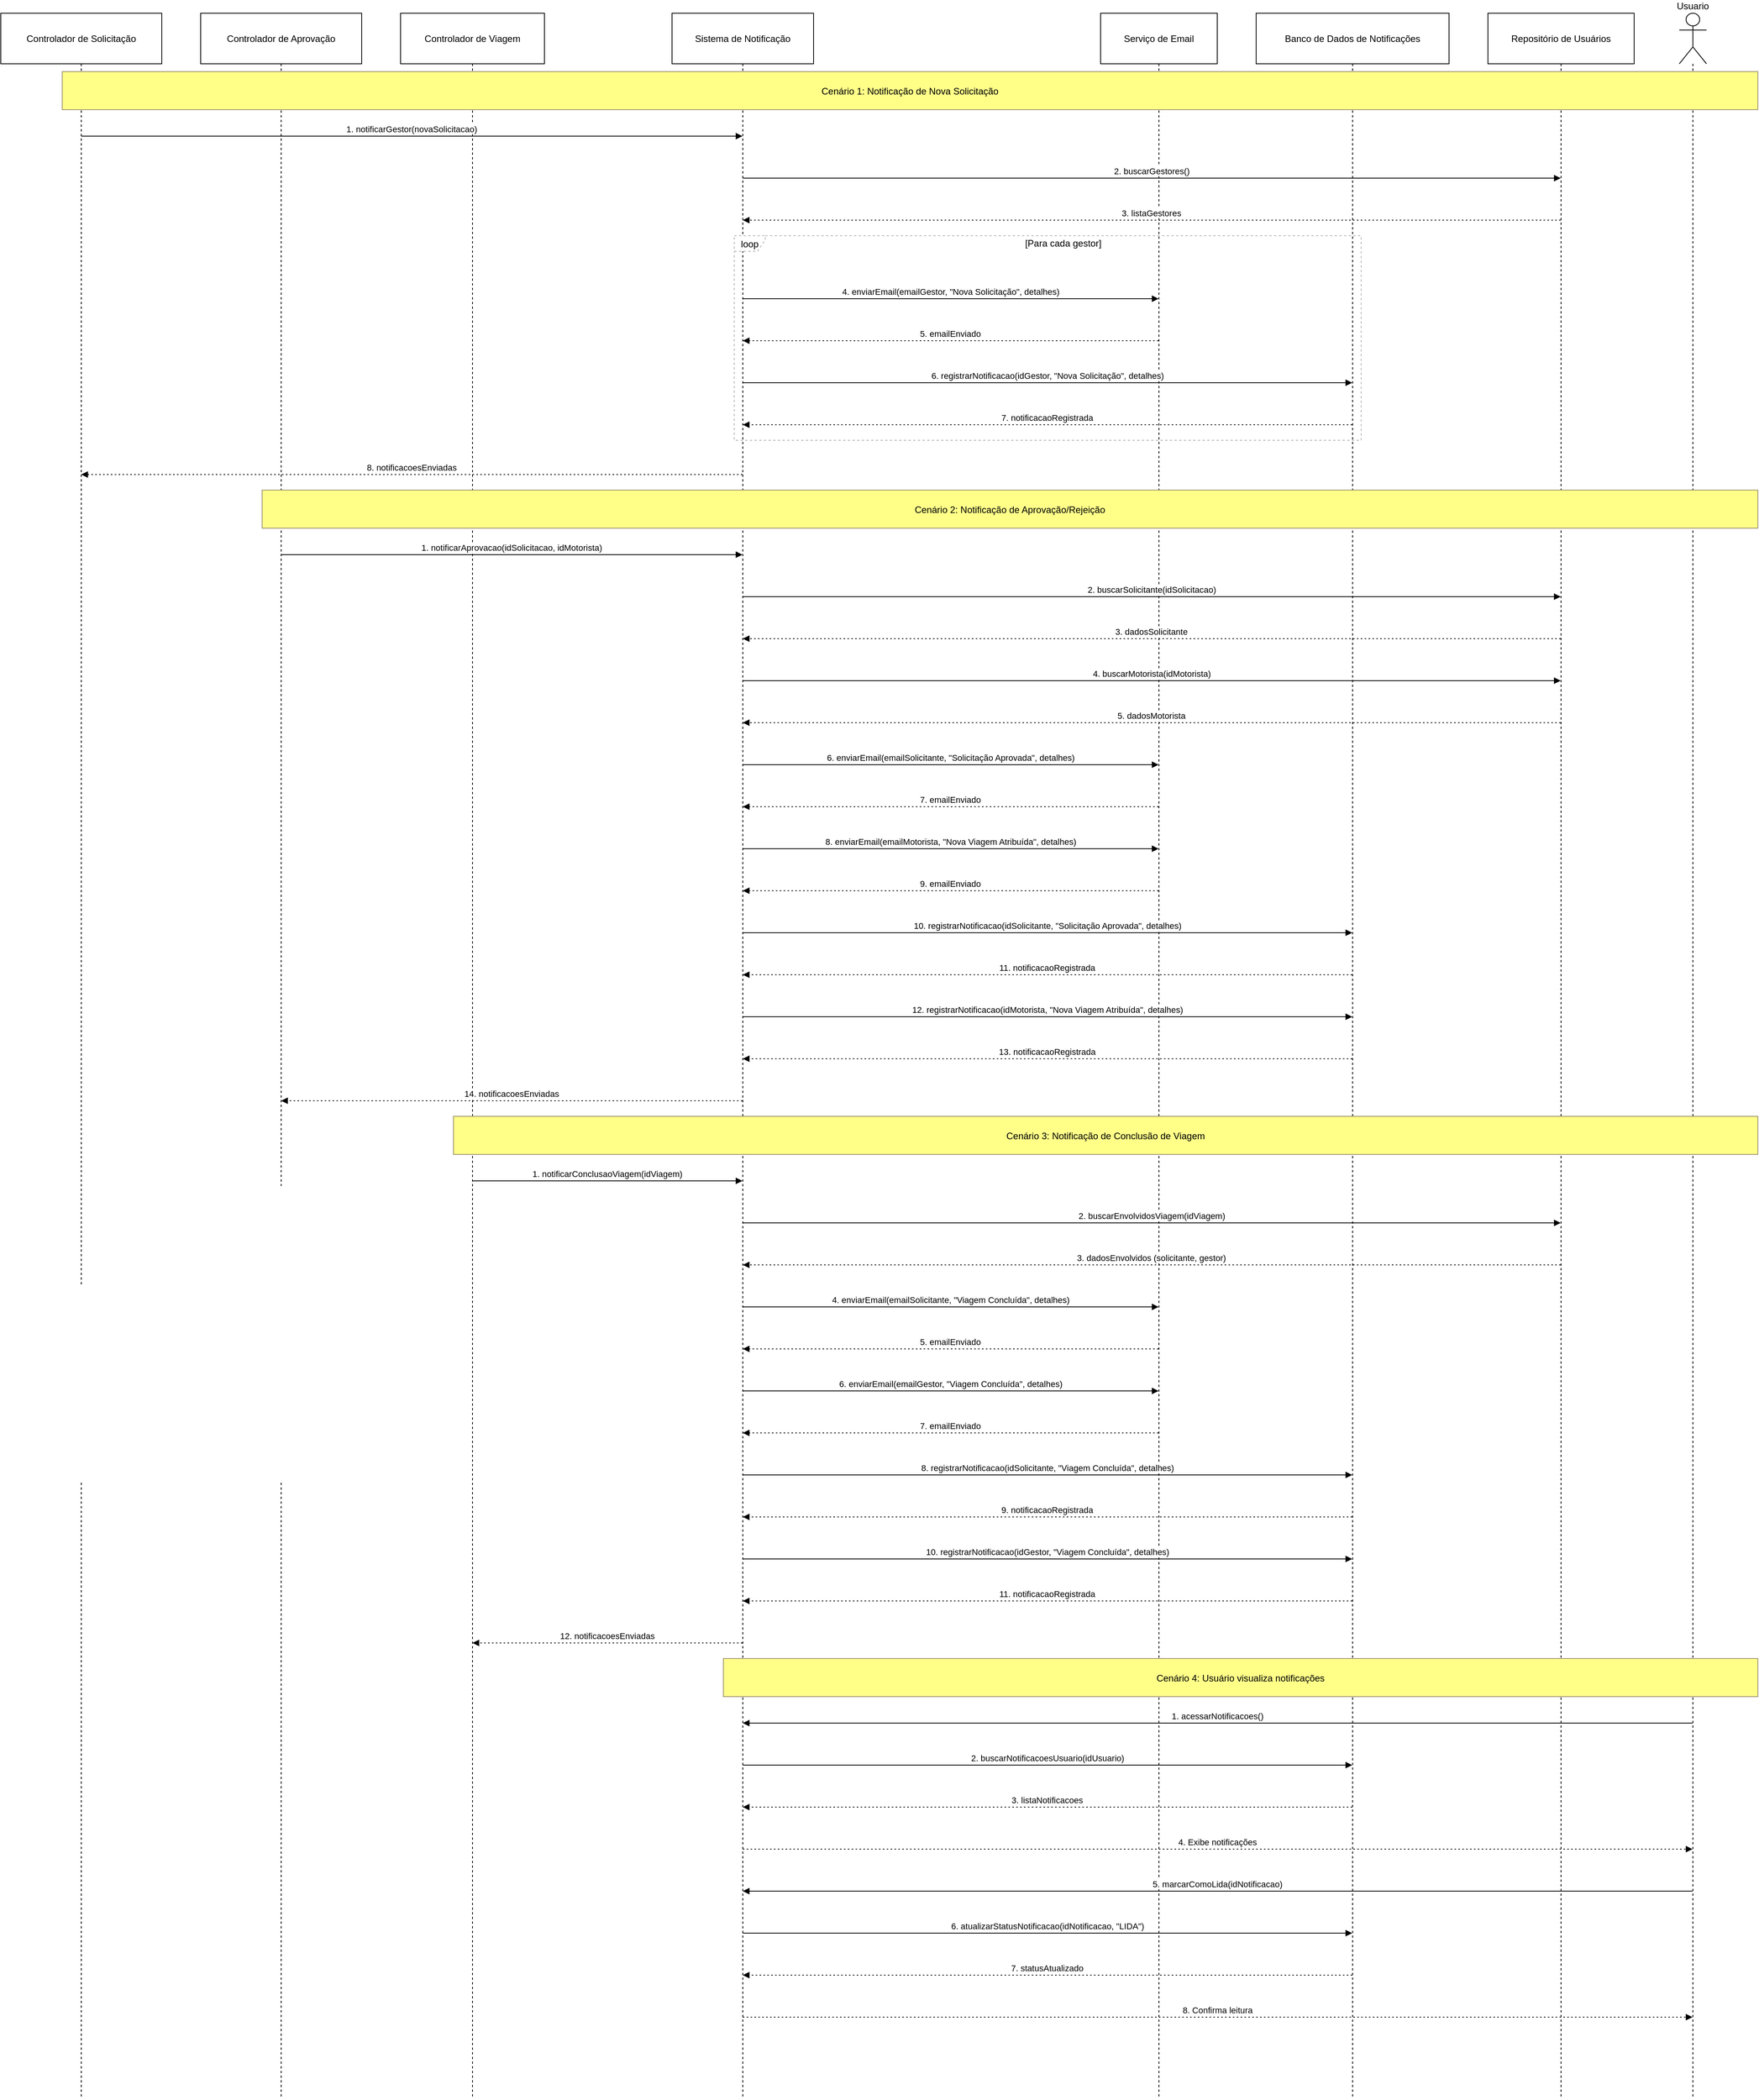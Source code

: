<mxfile version="27.0.6">
  <diagram name="Página-1" id="FBa3Rkdh2leeWmmnC8Ue">
    <mxGraphModel grid="1" page="1" gridSize="10" guides="1" tooltips="1" connect="1" arrows="1" fold="1" pageScale="1" pageWidth="827" pageHeight="1169" math="0" shadow="0">
      <root>
        <mxCell id="0" />
        <mxCell id="1" parent="0" />
        <mxCell id="wSawmQyh7sKgnAYarVTw-1" value="Controlador de Solicitação" style="shape=umlLifeline;perimeter=lifelinePerimeter;whiteSpace=wrap;container=1;dropTarget=0;collapsible=0;recursiveResize=0;outlineConnect=0;portConstraint=eastwest;newEdgeStyle={&quot;edgeStyle&quot;:&quot;elbowEdgeStyle&quot;,&quot;elbow&quot;:&quot;vertical&quot;,&quot;curved&quot;:0,&quot;rounded&quot;:0};size=65;" vertex="1" parent="1">
          <mxGeometry x="20" y="20" width="207" height="2681" as="geometry" />
        </mxCell>
        <mxCell id="wSawmQyh7sKgnAYarVTw-2" value="Controlador de Aprovação" style="shape=umlLifeline;perimeter=lifelinePerimeter;whiteSpace=wrap;container=1;dropTarget=0;collapsible=0;recursiveResize=0;outlineConnect=0;portConstraint=eastwest;newEdgeStyle={&quot;edgeStyle&quot;:&quot;elbowEdgeStyle&quot;,&quot;elbow&quot;:&quot;vertical&quot;,&quot;curved&quot;:0,&quot;rounded&quot;:0};size=65;" vertex="1" parent="1">
          <mxGeometry x="277" y="20" width="207" height="2681" as="geometry" />
        </mxCell>
        <mxCell id="wSawmQyh7sKgnAYarVTw-3" value="Controlador de Viagem" style="shape=umlLifeline;perimeter=lifelinePerimeter;whiteSpace=wrap;container=1;dropTarget=0;collapsible=0;recursiveResize=0;outlineConnect=0;portConstraint=eastwest;newEdgeStyle={&quot;edgeStyle&quot;:&quot;elbowEdgeStyle&quot;,&quot;elbow&quot;:&quot;vertical&quot;,&quot;curved&quot;:0,&quot;rounded&quot;:0};size=65;" vertex="1" parent="1">
          <mxGeometry x="534" y="20" width="185" height="2681" as="geometry" />
        </mxCell>
        <mxCell id="wSawmQyh7sKgnAYarVTw-4" value="Sistema de Notificação" style="shape=umlLifeline;perimeter=lifelinePerimeter;whiteSpace=wrap;container=1;dropTarget=0;collapsible=0;recursiveResize=0;outlineConnect=0;portConstraint=eastwest;newEdgeStyle={&quot;edgeStyle&quot;:&quot;elbowEdgeStyle&quot;,&quot;elbow&quot;:&quot;vertical&quot;,&quot;curved&quot;:0,&quot;rounded&quot;:0};size=65;" vertex="1" parent="1">
          <mxGeometry x="883" y="20" width="182" height="2681" as="geometry" />
        </mxCell>
        <mxCell id="wSawmQyh7sKgnAYarVTw-5" value="Serviço de Email" style="shape=umlLifeline;perimeter=lifelinePerimeter;whiteSpace=wrap;container=1;dropTarget=0;collapsible=0;recursiveResize=0;outlineConnect=0;portConstraint=eastwest;newEdgeStyle={&quot;edgeStyle&quot;:&quot;elbowEdgeStyle&quot;,&quot;elbow&quot;:&quot;vertical&quot;,&quot;curved&quot;:0,&quot;rounded&quot;:0};size=65;" vertex="1" parent="1">
          <mxGeometry x="1434" y="20" width="150" height="2681" as="geometry" />
        </mxCell>
        <mxCell id="wSawmQyh7sKgnAYarVTw-6" value="Banco de Dados de Notificações" style="shape=umlLifeline;perimeter=lifelinePerimeter;whiteSpace=wrap;container=1;dropTarget=0;collapsible=0;recursiveResize=0;outlineConnect=0;portConstraint=eastwest;newEdgeStyle={&quot;edgeStyle&quot;:&quot;elbowEdgeStyle&quot;,&quot;elbow&quot;:&quot;vertical&quot;,&quot;curved&quot;:0,&quot;rounded&quot;:0};size=65;" vertex="1" parent="1">
          <mxGeometry x="1634" y="20" width="248" height="2681" as="geometry" />
        </mxCell>
        <mxCell id="wSawmQyh7sKgnAYarVTw-7" value="Repositório de Usuários" style="shape=umlLifeline;perimeter=lifelinePerimeter;whiteSpace=wrap;container=1;dropTarget=0;collapsible=0;recursiveResize=0;outlineConnect=0;portConstraint=eastwest;newEdgeStyle={&quot;edgeStyle&quot;:&quot;elbowEdgeStyle&quot;,&quot;elbow&quot;:&quot;vertical&quot;,&quot;curved&quot;:0,&quot;rounded&quot;:0};size=65;" vertex="1" parent="1">
          <mxGeometry x="1932" y="20" width="188" height="2681" as="geometry" />
        </mxCell>
        <mxCell id="wSawmQyh7sKgnAYarVTw-8" value="Usuario" style="shape=umlLifeline;perimeter=lifelinePerimeter;whiteSpace=wrap;container=1;dropTarget=0;collapsible=0;recursiveResize=0;outlineConnect=0;portConstraint=eastwest;newEdgeStyle={&quot;edgeStyle&quot;:&quot;elbowEdgeStyle&quot;,&quot;elbow&quot;:&quot;vertical&quot;,&quot;curved&quot;:0,&quot;rounded&quot;:0};participant=umlActor;verticalAlign=bottom;labelPosition=center;verticalLabelPosition=top;align=center;size=65;" vertex="1" parent="1">
          <mxGeometry x="2178" y="20" width="35" height="2681" as="geometry" />
        </mxCell>
        <mxCell id="wSawmQyh7sKgnAYarVTw-9" value="loop" style="shape=umlFrame;dashed=1;pointerEvents=0;dropTarget=0;strokeColor=#B3B3B3;height=20;width=40" vertex="1" parent="1">
          <mxGeometry x="963" y="306" width="806" height="263" as="geometry" />
        </mxCell>
        <mxCell id="wSawmQyh7sKgnAYarVTw-10" value="[Para cada gestor]" style="text;strokeColor=none;fillColor=none;align=center;verticalAlign=middle;whiteSpace=wrap;" vertex="1" parent="wSawmQyh7sKgnAYarVTw-9">
          <mxGeometry x="40" width="766" height="20" as="geometry" />
        </mxCell>
        <mxCell id="wSawmQyh7sKgnAYarVTw-11" value="1. notificarGestor(novaSolicitacao)" style="verticalAlign=bottom;edgeStyle=elbowEdgeStyle;elbow=vertical;curved=0;rounded=0;endArrow=block;" edge="1" parent="1" source="wSawmQyh7sKgnAYarVTw-1" target="wSawmQyh7sKgnAYarVTw-4">
          <mxGeometry relative="1" as="geometry">
            <Array as="points">
              <mxPoint x="557" y="178" />
            </Array>
          </mxGeometry>
        </mxCell>
        <mxCell id="wSawmQyh7sKgnAYarVTw-12" value="2. buscarGestores()" style="verticalAlign=bottom;edgeStyle=elbowEdgeStyle;elbow=vertical;curved=0;rounded=0;endArrow=block;" edge="1" parent="1" source="wSawmQyh7sKgnAYarVTw-4" target="wSawmQyh7sKgnAYarVTw-7">
          <mxGeometry relative="1" as="geometry">
            <Array as="points">
              <mxPoint x="1508" y="232" />
            </Array>
          </mxGeometry>
        </mxCell>
        <mxCell id="wSawmQyh7sKgnAYarVTw-13" value="3. listaGestores" style="verticalAlign=bottom;edgeStyle=elbowEdgeStyle;elbow=vertical;curved=0;rounded=0;dashed=1;dashPattern=2 3;endArrow=block;" edge="1" parent="1" source="wSawmQyh7sKgnAYarVTw-7" target="wSawmQyh7sKgnAYarVTw-4">
          <mxGeometry relative="1" as="geometry">
            <Array as="points">
              <mxPoint x="1511" y="286" />
            </Array>
          </mxGeometry>
        </mxCell>
        <mxCell id="wSawmQyh7sKgnAYarVTw-14" value="4. enviarEmail(emailGestor, &quot;Nova Solicitação&quot;, detalhes)" style="verticalAlign=bottom;edgeStyle=elbowEdgeStyle;elbow=vertical;curved=0;rounded=0;endArrow=block;" edge="1" parent="1" source="wSawmQyh7sKgnAYarVTw-4" target="wSawmQyh7sKgnAYarVTw-5">
          <mxGeometry relative="1" as="geometry">
            <Array as="points">
              <mxPoint x="1250" y="387" />
            </Array>
          </mxGeometry>
        </mxCell>
        <mxCell id="wSawmQyh7sKgnAYarVTw-15" value="5. emailEnviado" style="verticalAlign=bottom;edgeStyle=elbowEdgeStyle;elbow=vertical;curved=0;rounded=0;dashed=1;dashPattern=2 3;endArrow=block;" edge="1" parent="1" source="wSawmQyh7sKgnAYarVTw-5" target="wSawmQyh7sKgnAYarVTw-4">
          <mxGeometry relative="1" as="geometry">
            <Array as="points">
              <mxPoint x="1253" y="441" />
            </Array>
          </mxGeometry>
        </mxCell>
        <mxCell id="wSawmQyh7sKgnAYarVTw-16" value="6. registrarNotificacao(idGestor, &quot;Nova Solicitação&quot;, detalhes)" style="verticalAlign=bottom;edgeStyle=elbowEdgeStyle;elbow=vertical;curved=0;rounded=0;endArrow=block;" edge="1" parent="1" source="wSawmQyh7sKgnAYarVTw-4" target="wSawmQyh7sKgnAYarVTw-6">
          <mxGeometry relative="1" as="geometry">
            <Array as="points">
              <mxPoint x="1374" y="495" />
            </Array>
          </mxGeometry>
        </mxCell>
        <mxCell id="wSawmQyh7sKgnAYarVTw-17" value="7. notificacaoRegistrada" style="verticalAlign=bottom;edgeStyle=elbowEdgeStyle;elbow=vertical;curved=0;rounded=0;dashed=1;dashPattern=2 3;endArrow=block;" edge="1" parent="1" source="wSawmQyh7sKgnAYarVTw-6" target="wSawmQyh7sKgnAYarVTw-4">
          <mxGeometry relative="1" as="geometry">
            <Array as="points">
              <mxPoint x="1377" y="549" />
            </Array>
          </mxGeometry>
        </mxCell>
        <mxCell id="wSawmQyh7sKgnAYarVTw-18" value="8. notificacoesEnviadas" style="verticalAlign=bottom;edgeStyle=elbowEdgeStyle;elbow=vertical;curved=0;rounded=0;dashed=1;dashPattern=2 3;endArrow=block;" edge="1" parent="1" source="wSawmQyh7sKgnAYarVTw-4" target="wSawmQyh7sKgnAYarVTw-1">
          <mxGeometry relative="1" as="geometry">
            <Array as="points">
              <mxPoint x="560" y="613" />
            </Array>
          </mxGeometry>
        </mxCell>
        <mxCell id="wSawmQyh7sKgnAYarVTw-19" value="1. notificarAprovacao(idSolicitacao, idMotorista)" style="verticalAlign=bottom;edgeStyle=elbowEdgeStyle;elbow=vertical;curved=0;rounded=0;endArrow=block;" edge="1" parent="1" source="wSawmQyh7sKgnAYarVTw-2" target="wSawmQyh7sKgnAYarVTw-4">
          <mxGeometry relative="1" as="geometry">
            <Array as="points">
              <mxPoint x="686" y="716" />
            </Array>
          </mxGeometry>
        </mxCell>
        <mxCell id="wSawmQyh7sKgnAYarVTw-20" value="2. buscarSolicitante(idSolicitacao)" style="verticalAlign=bottom;edgeStyle=elbowEdgeStyle;elbow=vertical;curved=0;rounded=0;endArrow=block;" edge="1" parent="1" source="wSawmQyh7sKgnAYarVTw-4" target="wSawmQyh7sKgnAYarVTw-7">
          <mxGeometry relative="1" as="geometry">
            <Array as="points">
              <mxPoint x="1508" y="770" />
            </Array>
          </mxGeometry>
        </mxCell>
        <mxCell id="wSawmQyh7sKgnAYarVTw-21" value="3. dadosSolicitante" style="verticalAlign=bottom;edgeStyle=elbowEdgeStyle;elbow=vertical;curved=0;rounded=0;dashed=1;dashPattern=2 3;endArrow=block;" edge="1" parent="1" source="wSawmQyh7sKgnAYarVTw-7" target="wSawmQyh7sKgnAYarVTw-4">
          <mxGeometry relative="1" as="geometry">
            <Array as="points">
              <mxPoint x="1511" y="824" />
            </Array>
          </mxGeometry>
        </mxCell>
        <mxCell id="wSawmQyh7sKgnAYarVTw-22" value="4. buscarMotorista(idMotorista)" style="verticalAlign=bottom;edgeStyle=elbowEdgeStyle;elbow=vertical;curved=0;rounded=0;endArrow=block;" edge="1" parent="1" source="wSawmQyh7sKgnAYarVTw-4" target="wSawmQyh7sKgnAYarVTw-7">
          <mxGeometry relative="1" as="geometry">
            <Array as="points">
              <mxPoint x="1508" y="878" />
            </Array>
          </mxGeometry>
        </mxCell>
        <mxCell id="wSawmQyh7sKgnAYarVTw-23" value="5. dadosMotorista" style="verticalAlign=bottom;edgeStyle=elbowEdgeStyle;elbow=vertical;curved=0;rounded=0;dashed=1;dashPattern=2 3;endArrow=block;" edge="1" parent="1" source="wSawmQyh7sKgnAYarVTw-7" target="wSawmQyh7sKgnAYarVTw-4">
          <mxGeometry relative="1" as="geometry">
            <Array as="points">
              <mxPoint x="1511" y="932" />
            </Array>
          </mxGeometry>
        </mxCell>
        <mxCell id="wSawmQyh7sKgnAYarVTw-24" value="6. enviarEmail(emailSolicitante, &quot;Solicitação Aprovada&quot;, detalhes)" style="verticalAlign=bottom;edgeStyle=elbowEdgeStyle;elbow=vertical;curved=0;rounded=0;endArrow=block;" edge="1" parent="1" source="wSawmQyh7sKgnAYarVTw-4" target="wSawmQyh7sKgnAYarVTw-5">
          <mxGeometry relative="1" as="geometry">
            <Array as="points">
              <mxPoint x="1250" y="986" />
            </Array>
          </mxGeometry>
        </mxCell>
        <mxCell id="wSawmQyh7sKgnAYarVTw-25" value="7. emailEnviado" style="verticalAlign=bottom;edgeStyle=elbowEdgeStyle;elbow=vertical;curved=0;rounded=0;dashed=1;dashPattern=2 3;endArrow=block;" edge="1" parent="1" source="wSawmQyh7sKgnAYarVTw-5" target="wSawmQyh7sKgnAYarVTw-4">
          <mxGeometry relative="1" as="geometry">
            <Array as="points">
              <mxPoint x="1253" y="1040" />
            </Array>
          </mxGeometry>
        </mxCell>
        <mxCell id="wSawmQyh7sKgnAYarVTw-26" value="8. enviarEmail(emailMotorista, &quot;Nova Viagem Atribuída&quot;, detalhes)" style="verticalAlign=bottom;edgeStyle=elbowEdgeStyle;elbow=vertical;curved=0;rounded=0;endArrow=block;" edge="1" parent="1" source="wSawmQyh7sKgnAYarVTw-4" target="wSawmQyh7sKgnAYarVTw-5">
          <mxGeometry relative="1" as="geometry">
            <Array as="points">
              <mxPoint x="1250" y="1094" />
            </Array>
          </mxGeometry>
        </mxCell>
        <mxCell id="wSawmQyh7sKgnAYarVTw-27" value="9. emailEnviado" style="verticalAlign=bottom;edgeStyle=elbowEdgeStyle;elbow=vertical;curved=0;rounded=0;dashed=1;dashPattern=2 3;endArrow=block;" edge="1" parent="1" source="wSawmQyh7sKgnAYarVTw-5" target="wSawmQyh7sKgnAYarVTw-4">
          <mxGeometry relative="1" as="geometry">
            <Array as="points">
              <mxPoint x="1253" y="1148" />
            </Array>
          </mxGeometry>
        </mxCell>
        <mxCell id="wSawmQyh7sKgnAYarVTw-28" value="10. registrarNotificacao(idSolicitante, &quot;Solicitação Aprovada&quot;, detalhes)" style="verticalAlign=bottom;edgeStyle=elbowEdgeStyle;elbow=vertical;curved=0;rounded=0;endArrow=block;" edge="1" parent="1" source="wSawmQyh7sKgnAYarVTw-4" target="wSawmQyh7sKgnAYarVTw-6">
          <mxGeometry relative="1" as="geometry">
            <Array as="points">
              <mxPoint x="1374" y="1202" />
            </Array>
          </mxGeometry>
        </mxCell>
        <mxCell id="wSawmQyh7sKgnAYarVTw-29" value="11. notificacaoRegistrada" style="verticalAlign=bottom;edgeStyle=elbowEdgeStyle;elbow=vertical;curved=0;rounded=0;dashed=1;dashPattern=2 3;endArrow=block;" edge="1" parent="1" source="wSawmQyh7sKgnAYarVTw-6" target="wSawmQyh7sKgnAYarVTw-4">
          <mxGeometry relative="1" as="geometry">
            <Array as="points">
              <mxPoint x="1377" y="1256" />
            </Array>
          </mxGeometry>
        </mxCell>
        <mxCell id="wSawmQyh7sKgnAYarVTw-30" value="12. registrarNotificacao(idMotorista, &quot;Nova Viagem Atribuída&quot;, detalhes)" style="verticalAlign=bottom;edgeStyle=elbowEdgeStyle;elbow=vertical;curved=0;rounded=0;endArrow=block;" edge="1" parent="1" source="wSawmQyh7sKgnAYarVTw-4" target="wSawmQyh7sKgnAYarVTw-6">
          <mxGeometry relative="1" as="geometry">
            <Array as="points">
              <mxPoint x="1374" y="1310" />
            </Array>
          </mxGeometry>
        </mxCell>
        <mxCell id="wSawmQyh7sKgnAYarVTw-31" value="13. notificacaoRegistrada" style="verticalAlign=bottom;edgeStyle=elbowEdgeStyle;elbow=vertical;curved=0;rounded=0;dashed=1;dashPattern=2 3;endArrow=block;" edge="1" parent="1" source="wSawmQyh7sKgnAYarVTw-6" target="wSawmQyh7sKgnAYarVTw-4">
          <mxGeometry relative="1" as="geometry">
            <Array as="points">
              <mxPoint x="1377" y="1364" />
            </Array>
          </mxGeometry>
        </mxCell>
        <mxCell id="wSawmQyh7sKgnAYarVTw-32" value="14. notificacoesEnviadas" style="verticalAlign=bottom;edgeStyle=elbowEdgeStyle;elbow=vertical;curved=0;rounded=0;dashed=1;dashPattern=2 3;endArrow=block;" edge="1" parent="1" source="wSawmQyh7sKgnAYarVTw-4" target="wSawmQyh7sKgnAYarVTw-2">
          <mxGeometry relative="1" as="geometry">
            <Array as="points">
              <mxPoint x="689" y="1418" />
            </Array>
          </mxGeometry>
        </mxCell>
        <mxCell id="wSawmQyh7sKgnAYarVTw-33" value="1. notificarConclusaoViagem(idViagem)" style="verticalAlign=bottom;edgeStyle=elbowEdgeStyle;elbow=vertical;curved=0;rounded=0;endArrow=block;" edge="1" parent="1" source="wSawmQyh7sKgnAYarVTw-3" target="wSawmQyh7sKgnAYarVTw-4">
          <mxGeometry relative="1" as="geometry">
            <Array as="points">
              <mxPoint x="809" y="1521" />
            </Array>
          </mxGeometry>
        </mxCell>
        <mxCell id="wSawmQyh7sKgnAYarVTw-34" value="2. buscarEnvolvidosViagem(idViagem)" style="verticalAlign=bottom;edgeStyle=elbowEdgeStyle;elbow=vertical;curved=0;rounded=0;endArrow=block;" edge="1" parent="1" source="wSawmQyh7sKgnAYarVTw-4" target="wSawmQyh7sKgnAYarVTw-7">
          <mxGeometry relative="1" as="geometry">
            <Array as="points">
              <mxPoint x="1508" y="1575" />
            </Array>
          </mxGeometry>
        </mxCell>
        <mxCell id="wSawmQyh7sKgnAYarVTw-35" value="3. dadosEnvolvidos (solicitante, gestor)" style="verticalAlign=bottom;edgeStyle=elbowEdgeStyle;elbow=vertical;curved=0;rounded=0;dashed=1;dashPattern=2 3;endArrow=block;" edge="1" parent="1" source="wSawmQyh7sKgnAYarVTw-7" target="wSawmQyh7sKgnAYarVTw-4">
          <mxGeometry relative="1" as="geometry">
            <Array as="points">
              <mxPoint x="1511" y="1629" />
            </Array>
          </mxGeometry>
        </mxCell>
        <mxCell id="wSawmQyh7sKgnAYarVTw-36" value="4. enviarEmail(emailSolicitante, &quot;Viagem Concluída&quot;, detalhes)" style="verticalAlign=bottom;edgeStyle=elbowEdgeStyle;elbow=vertical;curved=0;rounded=0;endArrow=block;" edge="1" parent="1" source="wSawmQyh7sKgnAYarVTw-4" target="wSawmQyh7sKgnAYarVTw-5">
          <mxGeometry relative="1" as="geometry">
            <Array as="points">
              <mxPoint x="1250" y="1683" />
            </Array>
          </mxGeometry>
        </mxCell>
        <mxCell id="wSawmQyh7sKgnAYarVTw-37" value="5. emailEnviado" style="verticalAlign=bottom;edgeStyle=elbowEdgeStyle;elbow=vertical;curved=0;rounded=0;dashed=1;dashPattern=2 3;endArrow=block;" edge="1" parent="1" source="wSawmQyh7sKgnAYarVTw-5" target="wSawmQyh7sKgnAYarVTw-4">
          <mxGeometry relative="1" as="geometry">
            <Array as="points">
              <mxPoint x="1253" y="1737" />
            </Array>
          </mxGeometry>
        </mxCell>
        <mxCell id="wSawmQyh7sKgnAYarVTw-38" value="6. enviarEmail(emailGestor, &quot;Viagem Concluída&quot;, detalhes)" style="verticalAlign=bottom;edgeStyle=elbowEdgeStyle;elbow=vertical;curved=0;rounded=0;endArrow=block;" edge="1" parent="1" source="wSawmQyh7sKgnAYarVTw-4" target="wSawmQyh7sKgnAYarVTw-5">
          <mxGeometry relative="1" as="geometry">
            <Array as="points">
              <mxPoint x="1250" y="1791" />
            </Array>
          </mxGeometry>
        </mxCell>
        <mxCell id="wSawmQyh7sKgnAYarVTw-39" value="7. emailEnviado" style="verticalAlign=bottom;edgeStyle=elbowEdgeStyle;elbow=vertical;curved=0;rounded=0;dashed=1;dashPattern=2 3;endArrow=block;" edge="1" parent="1" source="wSawmQyh7sKgnAYarVTw-5" target="wSawmQyh7sKgnAYarVTw-4">
          <mxGeometry relative="1" as="geometry">
            <Array as="points">
              <mxPoint x="1253" y="1845" />
            </Array>
          </mxGeometry>
        </mxCell>
        <mxCell id="wSawmQyh7sKgnAYarVTw-40" value="8. registrarNotificacao(idSolicitante, &quot;Viagem Concluída&quot;, detalhes)" style="verticalAlign=bottom;edgeStyle=elbowEdgeStyle;elbow=vertical;curved=0;rounded=0;endArrow=block;" edge="1" parent="1" source="wSawmQyh7sKgnAYarVTw-4" target="wSawmQyh7sKgnAYarVTw-6">
          <mxGeometry relative="1" as="geometry">
            <Array as="points">
              <mxPoint x="1374" y="1899" />
            </Array>
          </mxGeometry>
        </mxCell>
        <mxCell id="wSawmQyh7sKgnAYarVTw-41" value="9. notificacaoRegistrada" style="verticalAlign=bottom;edgeStyle=elbowEdgeStyle;elbow=vertical;curved=0;rounded=0;dashed=1;dashPattern=2 3;endArrow=block;" edge="1" parent="1" source="wSawmQyh7sKgnAYarVTw-6" target="wSawmQyh7sKgnAYarVTw-4">
          <mxGeometry relative="1" as="geometry">
            <Array as="points">
              <mxPoint x="1377" y="1953" />
            </Array>
          </mxGeometry>
        </mxCell>
        <mxCell id="wSawmQyh7sKgnAYarVTw-42" value="10. registrarNotificacao(idGestor, &quot;Viagem Concluída&quot;, detalhes)" style="verticalAlign=bottom;edgeStyle=elbowEdgeStyle;elbow=vertical;curved=0;rounded=0;endArrow=block;" edge="1" parent="1" source="wSawmQyh7sKgnAYarVTw-4" target="wSawmQyh7sKgnAYarVTw-6">
          <mxGeometry relative="1" as="geometry">
            <Array as="points">
              <mxPoint x="1374" y="2007" />
            </Array>
          </mxGeometry>
        </mxCell>
        <mxCell id="wSawmQyh7sKgnAYarVTw-43" value="11. notificacaoRegistrada" style="verticalAlign=bottom;edgeStyle=elbowEdgeStyle;elbow=vertical;curved=0;rounded=0;dashed=1;dashPattern=2 3;endArrow=block;" edge="1" parent="1" source="wSawmQyh7sKgnAYarVTw-6" target="wSawmQyh7sKgnAYarVTw-4">
          <mxGeometry relative="1" as="geometry">
            <Array as="points">
              <mxPoint x="1377" y="2061" />
            </Array>
          </mxGeometry>
        </mxCell>
        <mxCell id="wSawmQyh7sKgnAYarVTw-44" value="12. notificacoesEnviadas" style="verticalAlign=bottom;edgeStyle=elbowEdgeStyle;elbow=vertical;curved=0;rounded=0;dashed=1;dashPattern=2 3;endArrow=block;" edge="1" parent="1" source="wSawmQyh7sKgnAYarVTw-4" target="wSawmQyh7sKgnAYarVTw-3">
          <mxGeometry relative="1" as="geometry">
            <Array as="points">
              <mxPoint x="812" y="2115" />
            </Array>
          </mxGeometry>
        </mxCell>
        <mxCell id="wSawmQyh7sKgnAYarVTw-45" value="1. acessarNotificacoes()" style="verticalAlign=bottom;edgeStyle=elbowEdgeStyle;elbow=vertical;curved=0;rounded=0;endArrow=block;" edge="1" parent="1" source="wSawmQyh7sKgnAYarVTw-8" target="wSawmQyh7sKgnAYarVTw-4">
          <mxGeometry relative="1" as="geometry">
            <Array as="points">
              <mxPoint x="1625" y="2218" />
            </Array>
          </mxGeometry>
        </mxCell>
        <mxCell id="wSawmQyh7sKgnAYarVTw-46" value="2. buscarNotificacoesUsuario(idUsuario)" style="verticalAlign=bottom;edgeStyle=elbowEdgeStyle;elbow=vertical;curved=0;rounded=0;endArrow=block;" edge="1" parent="1" source="wSawmQyh7sKgnAYarVTw-4" target="wSawmQyh7sKgnAYarVTw-6">
          <mxGeometry relative="1" as="geometry">
            <Array as="points">
              <mxPoint x="1374" y="2272" />
            </Array>
          </mxGeometry>
        </mxCell>
        <mxCell id="wSawmQyh7sKgnAYarVTw-47" value="3. listaNotificacoes" style="verticalAlign=bottom;edgeStyle=elbowEdgeStyle;elbow=vertical;curved=0;rounded=0;dashed=1;dashPattern=2 3;endArrow=block;" edge="1" parent="1" source="wSawmQyh7sKgnAYarVTw-6" target="wSawmQyh7sKgnAYarVTw-4">
          <mxGeometry relative="1" as="geometry">
            <Array as="points">
              <mxPoint x="1377" y="2326" />
            </Array>
          </mxGeometry>
        </mxCell>
        <mxCell id="wSawmQyh7sKgnAYarVTw-48" value="4. Exibe notificações" style="verticalAlign=bottom;edgeStyle=elbowEdgeStyle;elbow=vertical;curved=0;rounded=0;dashed=1;dashPattern=2 3;endArrow=block;" edge="1" parent="1" source="wSawmQyh7sKgnAYarVTw-4" target="wSawmQyh7sKgnAYarVTw-8">
          <mxGeometry relative="1" as="geometry">
            <Array as="points">
              <mxPoint x="1622" y="2380" />
            </Array>
          </mxGeometry>
        </mxCell>
        <mxCell id="wSawmQyh7sKgnAYarVTw-49" value="5. marcarComoLida(idNotificacao)" style="verticalAlign=bottom;edgeStyle=elbowEdgeStyle;elbow=vertical;curved=0;rounded=0;endArrow=block;" edge="1" parent="1" source="wSawmQyh7sKgnAYarVTw-8" target="wSawmQyh7sKgnAYarVTw-4">
          <mxGeometry relative="1" as="geometry">
            <Array as="points">
              <mxPoint x="1625" y="2434" />
            </Array>
          </mxGeometry>
        </mxCell>
        <mxCell id="wSawmQyh7sKgnAYarVTw-50" value="6. atualizarStatusNotificacao(idNotificacao, &quot;LIDA&quot;)" style="verticalAlign=bottom;edgeStyle=elbowEdgeStyle;elbow=vertical;curved=0;rounded=0;endArrow=block;" edge="1" parent="1" source="wSawmQyh7sKgnAYarVTw-4" target="wSawmQyh7sKgnAYarVTw-6">
          <mxGeometry relative="1" as="geometry">
            <Array as="points">
              <mxPoint x="1374" y="2488" />
            </Array>
          </mxGeometry>
        </mxCell>
        <mxCell id="wSawmQyh7sKgnAYarVTw-51" value="7. statusAtualizado" style="verticalAlign=bottom;edgeStyle=elbowEdgeStyle;elbow=vertical;curved=0;rounded=0;dashed=1;dashPattern=2 3;endArrow=block;" edge="1" parent="1" source="wSawmQyh7sKgnAYarVTw-6" target="wSawmQyh7sKgnAYarVTw-4">
          <mxGeometry relative="1" as="geometry">
            <Array as="points">
              <mxPoint x="1377" y="2542" />
            </Array>
          </mxGeometry>
        </mxCell>
        <mxCell id="wSawmQyh7sKgnAYarVTw-52" value="8. Confirma leitura" style="verticalAlign=bottom;edgeStyle=elbowEdgeStyle;elbow=vertical;curved=0;rounded=0;dashed=1;dashPattern=2 3;endArrow=block;" edge="1" parent="1" source="wSawmQyh7sKgnAYarVTw-4" target="wSawmQyh7sKgnAYarVTw-8">
          <mxGeometry relative="1" as="geometry">
            <Array as="points">
              <mxPoint x="1622" y="2596" />
            </Array>
          </mxGeometry>
        </mxCell>
        <mxCell id="wSawmQyh7sKgnAYarVTw-53" value="Cenário 1: Notificação de Nova Solicitação" style="fillColor=#ffff88;strokeColor=#9E916F;" vertex="1" parent="1">
          <mxGeometry x="99" y="95" width="2180" height="49" as="geometry" />
        </mxCell>
        <mxCell id="wSawmQyh7sKgnAYarVTw-54" value="Cenário 2: Notificação de Aprovação/Rejeição" style="fillColor=#ffff88;strokeColor=#9E916F;" vertex="1" parent="1">
          <mxGeometry x="356" y="633" width="1923" height="49" as="geometry" />
        </mxCell>
        <mxCell id="wSawmQyh7sKgnAYarVTw-55" value="Cenário 3: Notificação de Conclusão de Viagem" style="fillColor=#ffff88;strokeColor=#9E916F;" vertex="1" parent="1">
          <mxGeometry x="602" y="1438" width="1677" height="49" as="geometry" />
        </mxCell>
        <mxCell id="wSawmQyh7sKgnAYarVTw-56" value="Cenário 4: Usuário visualiza notificações" style="fillColor=#ffff88;strokeColor=#9E916F;" vertex="1" parent="1">
          <mxGeometry x="949" y="2135" width="1330" height="49" as="geometry" />
        </mxCell>
      </root>
    </mxGraphModel>
  </diagram>
</mxfile>
